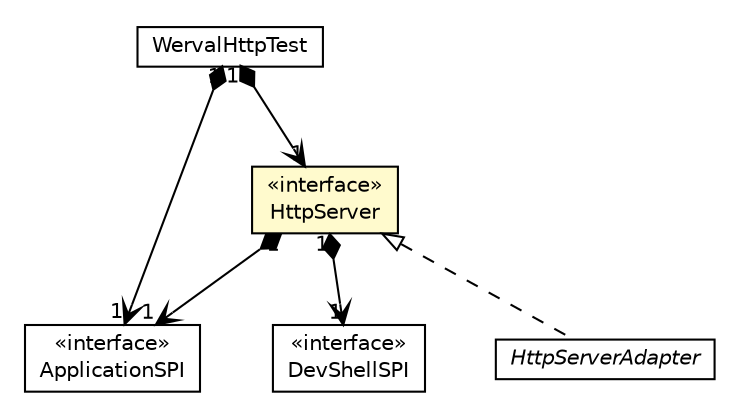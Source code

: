 #!/usr/local/bin/dot
#
# Class diagram 
# Generated by UMLGraph version R5_6-24-gf6e263 (http://www.umlgraph.org/)
#

digraph G {
	edge [fontname="Helvetica",fontsize=10,labelfontname="Helvetica",labelfontsize=10];
	node [fontname="Helvetica",fontsize=10,shape=plaintext];
	nodesep=0.25;
	ranksep=0.5;
	// io.werval.spi.ApplicationSPI
	c21702 [label=<<table title="io.werval.spi.ApplicationSPI" border="0" cellborder="1" cellspacing="0" cellpadding="2" port="p" href="../ApplicationSPI.html">
		<tr><td><table border="0" cellspacing="0" cellpadding="1">
<tr><td align="center" balign="center"> &#171;interface&#187; </td></tr>
<tr><td align="center" balign="center"> ApplicationSPI </td></tr>
		</table></td></tr>
		</table>>, URL="../ApplicationSPI.html", fontname="Helvetica", fontcolor="black", fontsize=10.0];
	// io.werval.spi.dev.DevShellSPI
	c21709 [label=<<table title="io.werval.spi.dev.DevShellSPI" border="0" cellborder="1" cellspacing="0" cellpadding="2" port="p" href="../dev/DevShellSPI.html">
		<tr><td><table border="0" cellspacing="0" cellpadding="1">
<tr><td align="center" balign="center"> &#171;interface&#187; </td></tr>
<tr><td align="center" balign="center"> DevShellSPI </td></tr>
		</table></td></tr>
		</table>>, URL="../dev/DevShellSPI.html", fontname="Helvetica", fontcolor="black", fontsize=10.0];
	// io.werval.spi.server.HttpServer
	c21718 [label=<<table title="io.werval.spi.server.HttpServer" border="0" cellborder="1" cellspacing="0" cellpadding="2" port="p" bgcolor="lemonChiffon" href="./HttpServer.html">
		<tr><td><table border="0" cellspacing="0" cellpadding="1">
<tr><td align="center" balign="center"> &#171;interface&#187; </td></tr>
<tr><td align="center" balign="center"> HttpServer </td></tr>
		</table></td></tr>
		</table>>, URL="./HttpServer.html", fontname="Helvetica", fontcolor="black", fontsize=10.0];
	// io.werval.spi.server.HttpServerAdapter
	c21719 [label=<<table title="io.werval.spi.server.HttpServerAdapter" border="0" cellborder="1" cellspacing="0" cellpadding="2" port="p" href="./HttpServerAdapter.html">
		<tr><td><table border="0" cellspacing="0" cellpadding="1">
<tr><td align="center" balign="center"><font face="Helvetica-Oblique"> HttpServerAdapter </font></td></tr>
		</table></td></tr>
		</table>>, URL="./HttpServerAdapter.html", fontname="Helvetica", fontcolor="black", fontsize=10.0];
	// io.werval.test.WervalHttpTest
	c21723 [label=<<table title="io.werval.test.WervalHttpTest" border="0" cellborder="1" cellspacing="0" cellpadding="2" port="p" href="../../test/WervalHttpTest.html">
		<tr><td><table border="0" cellspacing="0" cellpadding="1">
<tr><td align="center" balign="center"> WervalHttpTest </td></tr>
		</table></td></tr>
		</table>>, URL="../../test/WervalHttpTest.html", fontname="Helvetica", fontcolor="black", fontsize=10.0];
	// io.werval.spi.server.HttpServer NAVCOMPOSED io.werval.spi.ApplicationSPI
	c21718:p -> c21702:p [taillabel="1", label="", headlabel="1", fontname="Helvetica", fontcolor="black", fontsize=10.0, color="black", arrowhead=open, arrowtail=diamond, dir=both];
	// io.werval.spi.server.HttpServer NAVCOMPOSED io.werval.spi.dev.DevShellSPI
	c21718:p -> c21709:p [taillabel="1", label="", headlabel="1", fontname="Helvetica", fontcolor="black", fontsize=10.0, color="black", arrowhead=open, arrowtail=diamond, dir=both];
	//io.werval.spi.server.HttpServerAdapter implements io.werval.spi.server.HttpServer
	c21718:p -> c21719:p [dir=back,arrowtail=empty,style=dashed];
	// io.werval.test.WervalHttpTest NAVCOMPOSED io.werval.spi.ApplicationSPI
	c21723:p -> c21702:p [taillabel="1", label="", headlabel="1", fontname="Helvetica", fontcolor="black", fontsize=10.0, color="black", arrowhead=open, arrowtail=diamond, dir=both];
	// io.werval.test.WervalHttpTest NAVCOMPOSED io.werval.spi.server.HttpServer
	c21723:p -> c21718:p [taillabel="1", label="", headlabel="1", fontname="Helvetica", fontcolor="black", fontsize=10.0, color="black", arrowhead=open, arrowtail=diamond, dir=both];
}

